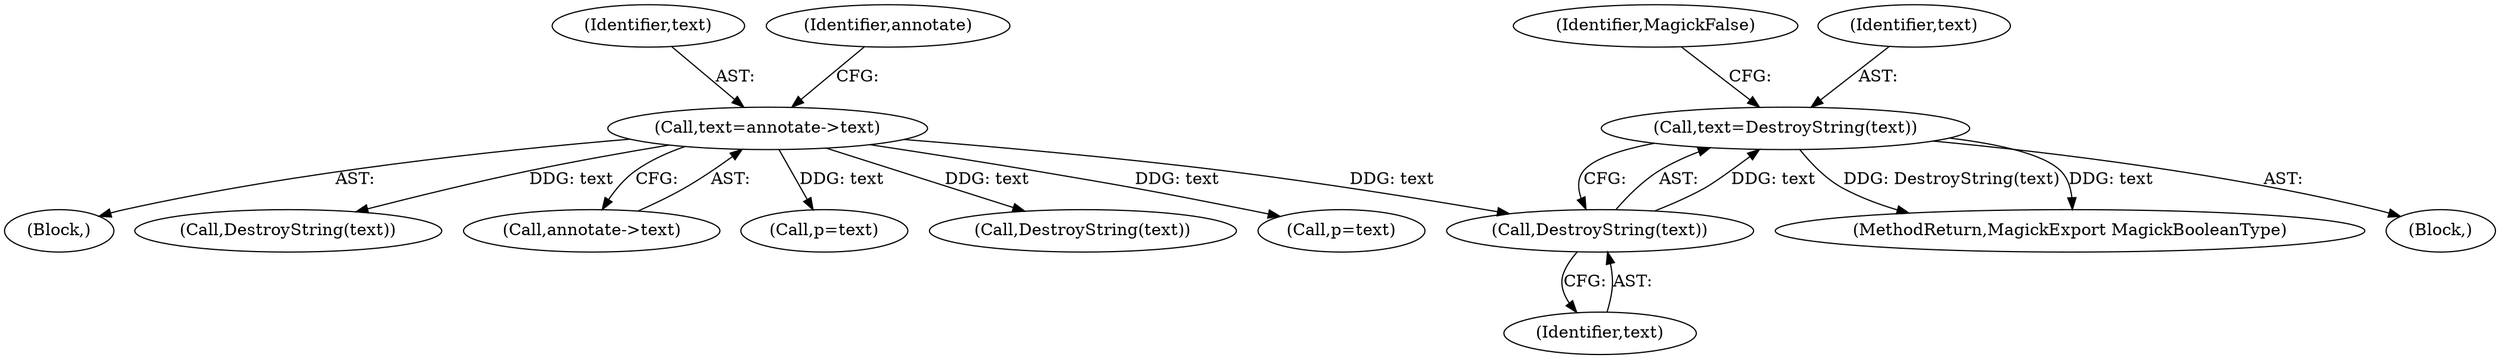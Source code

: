 digraph "0_ImageMagick6_7c2c5ba5b8e3a0b2b82f56c71dfab74ed4006df7@pointer" {
"1000381" [label="(Call,text=DestroyString(text))"];
"1000383" [label="(Call,DestroyString(text))"];
"1000188" [label="(Call,text=annotate->text)"];
"1000108" [label="(Block,)"];
"1000188" [label="(Call,text=annotate->text)"];
"1000253" [label="(Call,DestroyString(text))"];
"1000383" [label="(Call,DestroyString(text))"];
"1002061" [label="(MethodReturn,MagickExport MagickBooleanType)"];
"1000366" [label="(Block,)"];
"1000386" [label="(Identifier,MagickFalse)"];
"1000384" [label="(Identifier,text)"];
"1000190" [label="(Call,annotate->text)"];
"1000381" [label="(Call,text=DestroyString(text))"];
"1000189" [label="(Identifier,text)"];
"1000195" [label="(Identifier,annotate)"];
"1000382" [label="(Identifier,text)"];
"1000257" [label="(Call,p=text)"];
"1002057" [label="(Call,DestroyString(text))"];
"1000211" [label="(Call,p=text)"];
"1000381" -> "1000366"  [label="AST: "];
"1000381" -> "1000383"  [label="CFG: "];
"1000382" -> "1000381"  [label="AST: "];
"1000383" -> "1000381"  [label="AST: "];
"1000386" -> "1000381"  [label="CFG: "];
"1000381" -> "1002061"  [label="DDG: DestroyString(text)"];
"1000381" -> "1002061"  [label="DDG: text"];
"1000383" -> "1000381"  [label="DDG: text"];
"1000383" -> "1000384"  [label="CFG: "];
"1000384" -> "1000383"  [label="AST: "];
"1000188" -> "1000383"  [label="DDG: text"];
"1000188" -> "1000108"  [label="AST: "];
"1000188" -> "1000190"  [label="CFG: "];
"1000189" -> "1000188"  [label="AST: "];
"1000190" -> "1000188"  [label="AST: "];
"1000195" -> "1000188"  [label="CFG: "];
"1000188" -> "1000211"  [label="DDG: text"];
"1000188" -> "1000253"  [label="DDG: text"];
"1000188" -> "1000257"  [label="DDG: text"];
"1000188" -> "1002057"  [label="DDG: text"];
}
